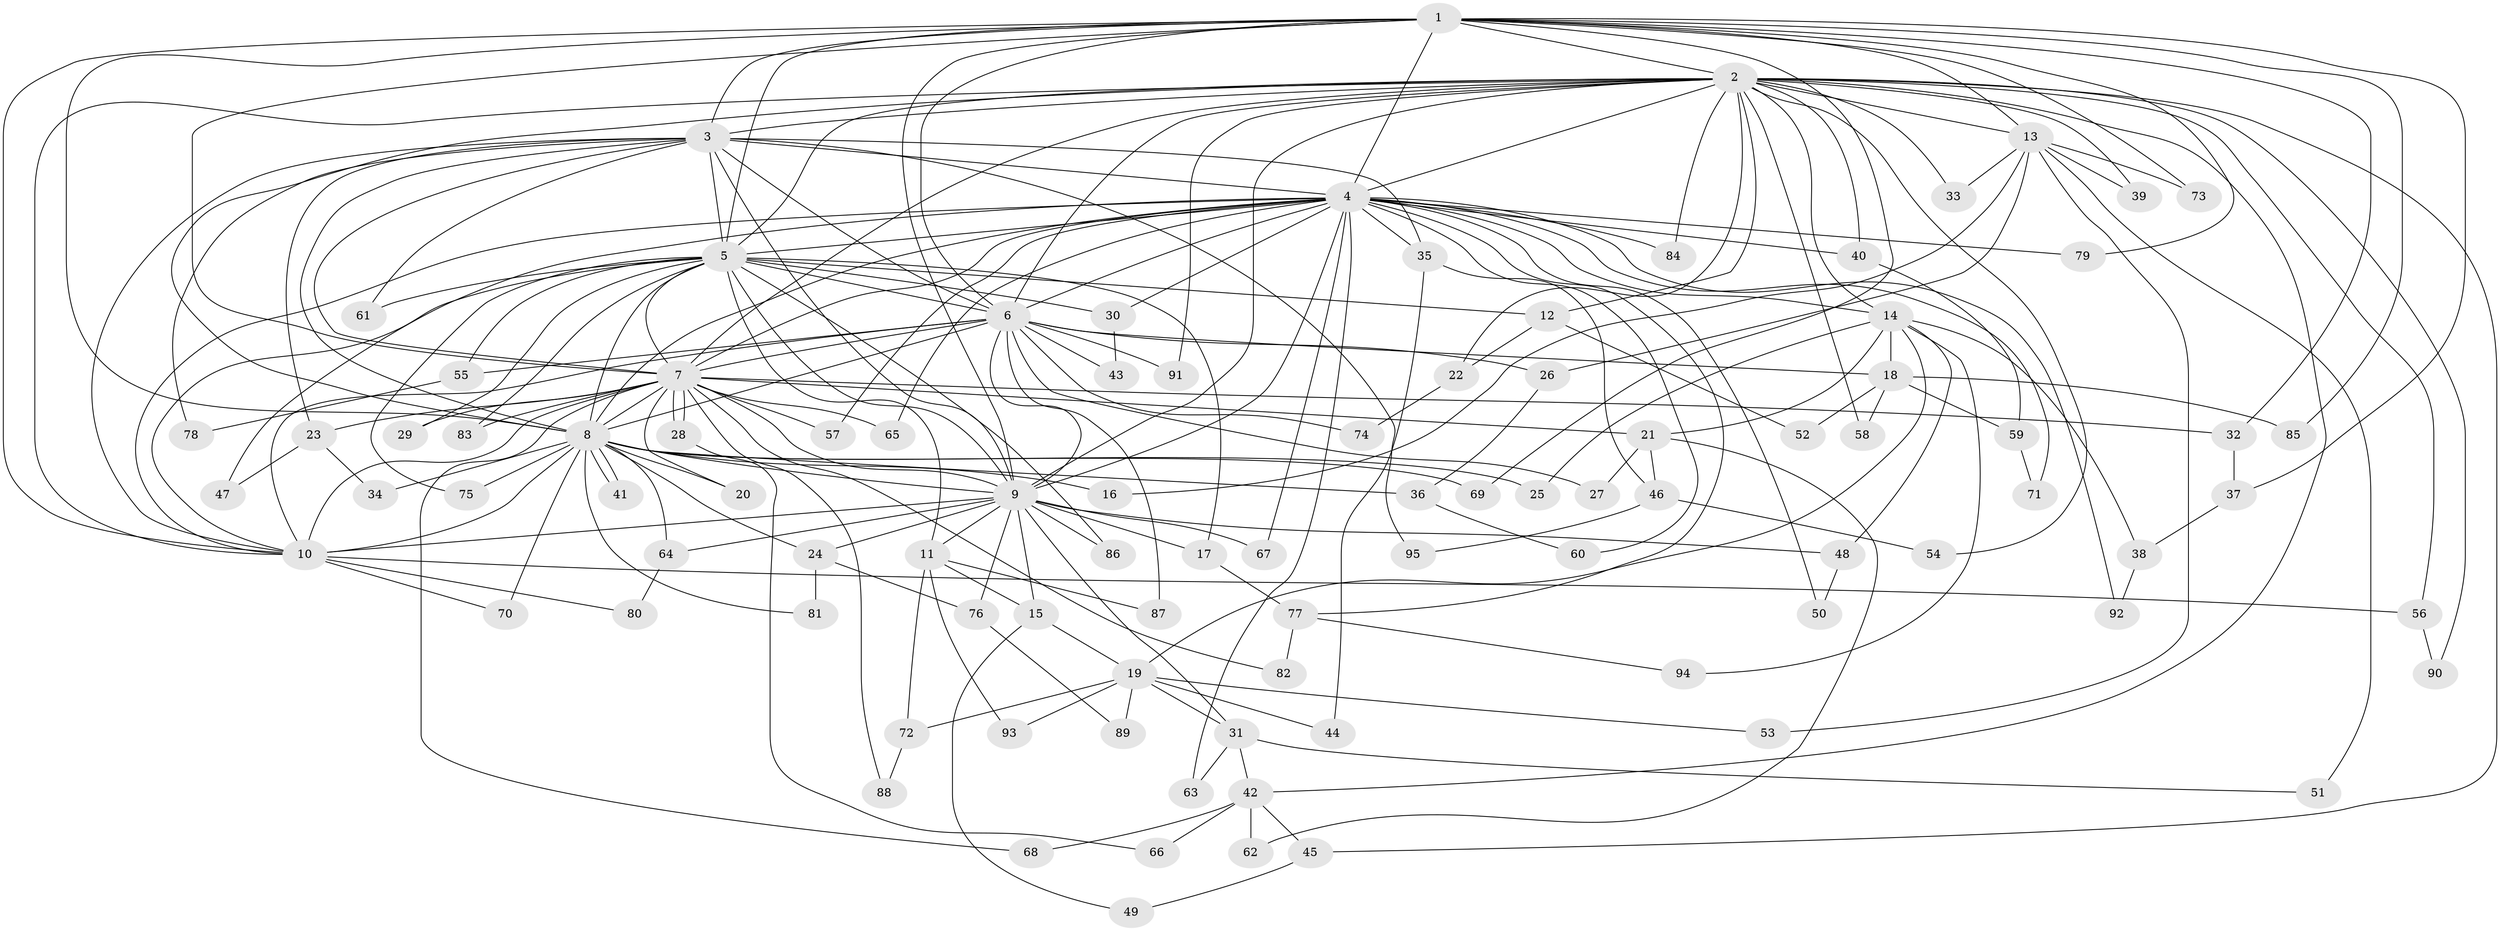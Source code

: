 // coarse degree distribution, {7: 0.07894736842105263, 29: 0.02631578947368421, 14: 0.02631578947368421, 10: 0.02631578947368421, 5: 0.05263157894736842, 6: 0.05263157894736842, 4: 0.07894736842105263, 2: 0.39473684210526316, 3: 0.15789473684210525, 1: 0.10526315789473684}
// Generated by graph-tools (version 1.1) at 2025/17/03/04/25 18:17:37]
// undirected, 95 vertices, 215 edges
graph export_dot {
graph [start="1"]
  node [color=gray90,style=filled];
  1;
  2;
  3;
  4;
  5;
  6;
  7;
  8;
  9;
  10;
  11;
  12;
  13;
  14;
  15;
  16;
  17;
  18;
  19;
  20;
  21;
  22;
  23;
  24;
  25;
  26;
  27;
  28;
  29;
  30;
  31;
  32;
  33;
  34;
  35;
  36;
  37;
  38;
  39;
  40;
  41;
  42;
  43;
  44;
  45;
  46;
  47;
  48;
  49;
  50;
  51;
  52;
  53;
  54;
  55;
  56;
  57;
  58;
  59;
  60;
  61;
  62;
  63;
  64;
  65;
  66;
  67;
  68;
  69;
  70;
  71;
  72;
  73;
  74;
  75;
  76;
  77;
  78;
  79;
  80;
  81;
  82;
  83;
  84;
  85;
  86;
  87;
  88;
  89;
  90;
  91;
  92;
  93;
  94;
  95;
  1 -- 2;
  1 -- 3;
  1 -- 4;
  1 -- 5;
  1 -- 6;
  1 -- 7;
  1 -- 8;
  1 -- 9;
  1 -- 10;
  1 -- 13;
  1 -- 32;
  1 -- 37;
  1 -- 69;
  1 -- 73;
  1 -- 79;
  1 -- 85;
  2 -- 3;
  2 -- 4;
  2 -- 5;
  2 -- 6;
  2 -- 7;
  2 -- 8;
  2 -- 9;
  2 -- 10;
  2 -- 12;
  2 -- 13;
  2 -- 14;
  2 -- 22;
  2 -- 33;
  2 -- 39;
  2 -- 40;
  2 -- 42;
  2 -- 45;
  2 -- 54;
  2 -- 56;
  2 -- 58;
  2 -- 84;
  2 -- 90;
  2 -- 91;
  3 -- 4;
  3 -- 5;
  3 -- 6;
  3 -- 7;
  3 -- 8;
  3 -- 9;
  3 -- 10;
  3 -- 23;
  3 -- 35;
  3 -- 61;
  3 -- 78;
  3 -- 95;
  4 -- 5;
  4 -- 6;
  4 -- 7;
  4 -- 8;
  4 -- 9;
  4 -- 10;
  4 -- 14;
  4 -- 30;
  4 -- 35;
  4 -- 40;
  4 -- 47;
  4 -- 50;
  4 -- 57;
  4 -- 60;
  4 -- 63;
  4 -- 65;
  4 -- 67;
  4 -- 71;
  4 -- 77;
  4 -- 79;
  4 -- 84;
  4 -- 92;
  5 -- 6;
  5 -- 7;
  5 -- 8;
  5 -- 9;
  5 -- 10;
  5 -- 11;
  5 -- 12;
  5 -- 17;
  5 -- 29;
  5 -- 30;
  5 -- 55;
  5 -- 61;
  5 -- 75;
  5 -- 83;
  5 -- 86;
  6 -- 7;
  6 -- 8;
  6 -- 9;
  6 -- 10;
  6 -- 18;
  6 -- 26;
  6 -- 27;
  6 -- 43;
  6 -- 55;
  6 -- 74;
  6 -- 87;
  6 -- 91;
  7 -- 8;
  7 -- 9;
  7 -- 10;
  7 -- 20;
  7 -- 21;
  7 -- 23;
  7 -- 28;
  7 -- 28;
  7 -- 29;
  7 -- 32;
  7 -- 57;
  7 -- 65;
  7 -- 68;
  7 -- 82;
  7 -- 83;
  7 -- 88;
  8 -- 9;
  8 -- 10;
  8 -- 16;
  8 -- 20;
  8 -- 24;
  8 -- 25;
  8 -- 34;
  8 -- 36;
  8 -- 41;
  8 -- 41;
  8 -- 64;
  8 -- 69;
  8 -- 70;
  8 -- 75;
  8 -- 81;
  9 -- 10;
  9 -- 11;
  9 -- 15;
  9 -- 17;
  9 -- 24;
  9 -- 31;
  9 -- 48;
  9 -- 64;
  9 -- 67;
  9 -- 76;
  9 -- 86;
  10 -- 56;
  10 -- 70;
  10 -- 80;
  11 -- 15;
  11 -- 72;
  11 -- 87;
  11 -- 93;
  12 -- 22;
  12 -- 52;
  13 -- 16;
  13 -- 26;
  13 -- 33;
  13 -- 39;
  13 -- 51;
  13 -- 53;
  13 -- 73;
  14 -- 18;
  14 -- 19;
  14 -- 21;
  14 -- 25;
  14 -- 38;
  14 -- 48;
  14 -- 94;
  15 -- 19;
  15 -- 49;
  17 -- 77;
  18 -- 52;
  18 -- 58;
  18 -- 59;
  18 -- 85;
  19 -- 31;
  19 -- 44;
  19 -- 53;
  19 -- 72;
  19 -- 89;
  19 -- 93;
  21 -- 27;
  21 -- 46;
  21 -- 62;
  22 -- 74;
  23 -- 34;
  23 -- 47;
  24 -- 76;
  24 -- 81;
  26 -- 36;
  28 -- 66;
  30 -- 43;
  31 -- 42;
  31 -- 51;
  31 -- 63;
  32 -- 37;
  35 -- 44;
  35 -- 46;
  36 -- 60;
  37 -- 38;
  38 -- 92;
  40 -- 59;
  42 -- 45;
  42 -- 62;
  42 -- 66;
  42 -- 68;
  45 -- 49;
  46 -- 54;
  46 -- 95;
  48 -- 50;
  55 -- 78;
  56 -- 90;
  59 -- 71;
  64 -- 80;
  72 -- 88;
  76 -- 89;
  77 -- 82;
  77 -- 94;
}
